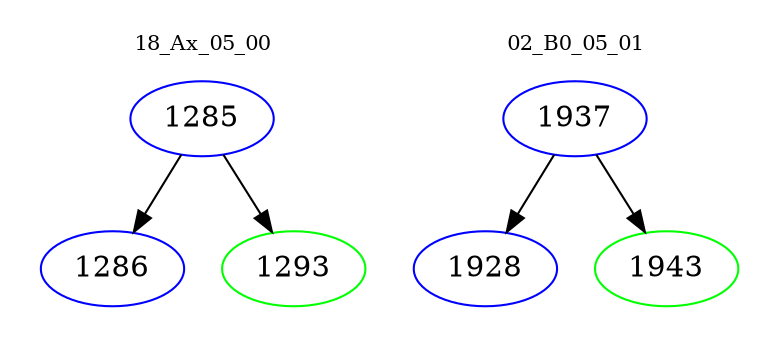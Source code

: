 digraph{
subgraph cluster_0 {
color = white
label = "18_Ax_05_00";
fontsize=10;
T0_1285 [label="1285", color="blue"]
T0_1285 -> T0_1286 [color="black"]
T0_1286 [label="1286", color="blue"]
T0_1285 -> T0_1293 [color="black"]
T0_1293 [label="1293", color="green"]
}
subgraph cluster_1 {
color = white
label = "02_B0_05_01";
fontsize=10;
T1_1937 [label="1937", color="blue"]
T1_1937 -> T1_1928 [color="black"]
T1_1928 [label="1928", color="blue"]
T1_1937 -> T1_1943 [color="black"]
T1_1943 [label="1943", color="green"]
}
}
